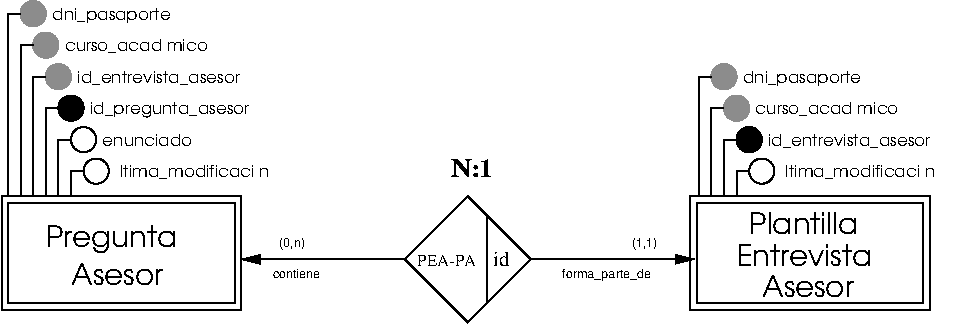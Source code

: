 #FIG 3.2  Produced by xfig version 3.2.5a
Portrait
Center
Metric
A4      
100.00
Single
-2
1200 2
0 32 #9c0000
0 33 #8c8c8c
0 34 #8c8c8c
0 35 #424242
0 36 #8c8c8c
0 37 #424242
0 38 #8c8c8c
0 39 #424242
0 40 #8c8c8c
0 41 #424242
0 42 #8c8c8c
0 43 #424242
0 44 #c2c2c2
0 45 #6e6e6e
0 46 #444444
0 47 #8e8f8e
0 48 #717171
0 49 #aeaeae
0 50 #333333
0 51 #949395
0 52 #747075
0 53 #555555
0 54 #b3b3b3
0 55 #c3c3c3
0 56 #6d6d6d
0 57 #454545
0 58 #8e8e8e
0 59 #e2e2ee
0 60 #94949a
0 61 #dbdbdb
0 62 #a1a1b7
0 63 #ededed
0 64 #e0e0e0
0 65 #86acff
0 66 #7070ff
0 67 #007000
0 68 #ffde00
0 69 #fed600
0 70 #389000
0 71 #d82010
0 72 #42c0e0
0 73 #003380
0 74 #087bd0
0 75 #c39100
0 76 #dead00
0 77 #943900
0 78 #deded6
0 79 #ef7b08
0 80 #ba0000
0 81 #085a00
0 82 #ad0808
0 83 #9a4500
0 84 #39a500
0 85 #fbc100
0 86 #ffc00c
0 87 #07399c
0 88 #5e575c
0 89 #840029
0 90 #414541
0 91 #c0c0c0
0 92 #c6b797
0 93 #eff8ff
0 94 #dccba6
0 95 #404040
0 96 #808080
0 97 #aaaaaa
0 98 #c7c3c7
0 99 #565151
0 100 #d7d7d7
0 101 #85807d
0 102 #d2d2d2
0 103 #3a3a3a
0 104 #4573aa
0 105 #7b79a5
0 106 #73758c
0 107 #f7f7f7
0 108 #635dce
0 109 #bebebe
0 110 #515151
0 111 #e7e3e7
0 112 #000049
0 113 #797979
0 114 #303430
0 115 #414141
0 116 #c7b696
0 117 #7c7c7c
0 118 #c9aaa1
0 119 #b6b6b6
0 120 #ac9478
0 121 #cccccc
0 122 #e7e7e7
0 123 #717571
0 124 #dd9d93
0 125 #f1ece0
0 126 #e2c8a8
0 127 #e1e1e1
0 128 #da7a1a
0 129 #f1e41a
0 130 #887dc2
0 131 #b0a193
0 132 #837cdd
0 133 #d6d6d6
0 134 #8c8ca5
0 135 #4a4a4a
0 136 #8c6b6b
0 137 #5a5a5a
0 138 #636363
0 139 #b79b73
0 140 #4193ff
0 141 #bf703b
0 142 #db7700
0 143 #dab800
0 144 #006400
0 145 #5a6b3b
0 146 #d3d3d3
0 147 #8e8ea4
0 148 #f3b95d
0 149 #89996b
0 150 #646464
0 151 #b7e6ff
0 152 #86c0ec
0 153 #bdbdbd
0 154 #d39552
0 155 #98d2fe
0 156 #8c9c6b
0 157 #f76b00
0 158 #5a6b39
0 159 #8c9c6b
0 160 #8c9c7b
0 161 #184a18
0 162 #adadad
0 163 #f7bd5a
0 164 #636b9c
0 165 #de0000
0 166 #adadad
0 167 #f7bd5a
0 168 #adadad
0 169 #f7bd5a
0 170 #636b9c
0 171 #526b29
0 172 #949494
0 173 #006300
0 174 #00634a
0 175 #7b844a
0 176 #e7bd7b
0 177 #a5b5c6
0 178 #6b6b94
0 179 #846b6b
0 180 #529c4a
0 181 #d6e7e7
0 182 #526363
0 183 #186b4a
0 184 #9ca5b5
0 185 #ff9400
0 186 #ff9400
0 187 #00634a
0 188 #7b844a
0 189 #63737b
0 190 #e7bd7b
0 191 #184a18
0 192 #f7bd5a
0 193 #000000
0 194 #f73829
0 195 #000000
0 196 #ffff52
0 197 #52794a
0 198 #639a5a
0 199 #c66142
0 200 #e76942
0 201 #ff7952
0 202 #dedede
0 203 #f3eed3
0 204 #f5ae5d
0 205 #95ce99
0 206 #b5157d
0 207 #eeeeee
0 208 #848484
0 209 #7b7b7b
0 210 #005a00
0 211 #e77373
0 212 #ffcb31
0 213 #29794a
0 214 #de2821
0 215 #2159c6
0 216 #f8f8f8
0 217 #e6e6e6
0 218 #21845a
6 1575 1800 8505 4095
6 3285 2925 6525 4095
2 1 0 1 0 7 50 -1 -1 0.000 0 0 -1 0 0 2
	 5040 3330 5040 3960
2 1 0 1 0 7 50 -1 -1 0.000 0 0 -1 1 0 2
	1 1 1.00 60.00 120.00
	 5355 3645 6525 3645
2 1 0 1 0 7 50 -1 -1 0.000 0 0 -1 0 1 2
	1 1 1.00 60.00 120.00
	 3285 3645 4455 3645
2 1 0 1 0 7 0 0 -1 0.000 0 0 -1 0 0 5
	 4905 3195 4455 3645 4905 4095 5355 3645 4905 3195
4 0 0 50 -1 0 10 0.0000 4 105 120 5085 3690 id\001
4 0 0 50 -1 16 6 0.0000 4 75 420 3510 3780 contiene\001
4 0 0 50 -1 16 6 0.0000 4 105 210 3555 3555 (0,n)\001
4 0 0 0 0 26 12 0.0000 4 135 345 4785 3060 N:1\001
4 0 0 50 -1 16 6 0.0000 4 90 750 5580 3780 forma_parte_de\001
4 0 0 50 -1 16 6 0.0000 4 105 210 6075 3555 (1,1)\001
4 0 0 50 -1 0 8 0.0000 4 90 495 4545 3690 PEA-PA\001
-6
6 1575 1800 3750 4005
6 1575 3195 3285 4005
2 2 0 1 0 7 0 0 -1 0.000 0 0 -1 0 0 5
	 1575 3195 3285 3195 3285 4005 1575 4005 1575 3195
-6
6 1620 3240 3240 3960
2 2 0 1 0 7 0 0 -1 0.000 0 0 -1 0 0 5
	 1620 3240 3240 3240 3240 3960 1620 3960 1620 3240
-6
1 3 0 1 0 -1 50 -1 -1 0.000 1 0.0000 2250 3015 90 90 2250 3015 2340 3015
1 3 0 1 -1 -1 50 -1 -1 0.000 1 0.0000 2160 2790 90 90 2160 2790 2250 2790
1 3 0 1 0 -1 50 -1 20 0.000 1 0.0000 2070 2565 90 90 2070 2565 2160 2565
1 3 0 1 33 33 50 -1 20 0.000 1 0.0000 1980 2340 90 90 1980 2340 1980 2430
1 3 0 1 33 33 50 -1 20 0.000 1 0.0000 1800 1890 90 90 1800 1890 1800 1980
1 3 0 1 33 33 50 -1 20 0.000 1 0.0000 1890 2115 90 90 1890 2115 1980 2115
2 1 0 1 0 7 50 -1 -1 0.000 0 0 7 0 0 3
	 2070 3195 2070 3015 2160 3015
2 1 0 1 0 7 50 -1 -1 0.000 0 0 -1 0 0 3
	 2070 2790 1980 2790 1980 3195
2 1 0 1 0 7 50 -1 -1 0.000 0 0 -1 0 0 3
	 1890 3195 1890 2565 1980 2565
2 1 0 1 0 7 50 -1 -1 0.000 0 0 7 0 0 3
	 1800 3195 1800 2340 1890 2340
2 1 0 1 0 7 50 -1 -1 0.000 0 0 -1 0 0 3
	 1710 3195 1710 2115 1800 2115
2 1 0 1 0 7 50 -1 -1 0.000 0 0 7 0 0 3
	 1620 3195 1620 1890 1710 1890
4 0 0 50 -1 4 14 0.0000 4 225 1080 1890 3555 Pregunta\001
4 0 0 50 -1 4 14 0.0000 4 180 750 2070 3825 Asesor\001
4 0 0 50 -1 4 8 0.0000 4 120 1365 2385 3060 \372ltima_modificaci\363n\001
4 0 0 50 -1 4 8 0.0000 4 105 750 2295 2835 enunciado\001
4 0 0 50 -1 4 8 0.0000 4 120 1365 2115 2385 id_entrevista_asesor\001
4 0 0 50 -1 4 8 0.0000 4 135 1335 2205 2610 id_pregunta_asesor\001
4 0 0 50 -1 4 8 0.0000 4 135 975 1935 1935 dni_pasaporte\001
4 0 0 50 -1 4 8 0.0000 4 120 1230 2025 2160 curso_acad\351mico\001
-6
6 6495 2250 8505 4005
6 6495 3195 8205 4005
2 2 0 1 0 7 0 0 -1 0.000 0 0 -1 0 0 5
	 6495 3195 8205 3195 8205 4005 6495 4005 6495 3195
-6
6 6540 3240 8160 3960
2 2 0 1 0 7 0 0 -1 0.000 0 0 -1 0 0 5
	 6540 3240 8160 3240 8160 3960 6540 3960 6540 3240
-6
1 3 0 1 33 33 50 -1 20 0.000 1 0.0000 6735 2340 90 90 6735 2340 6825 2340
1 3 0 1 33 33 50 -1 20 0.000 1 0.0000 6825 2565 90 90 6825 2565 6915 2565
1 3 0 1 0 -1 50 -1 20 0.000 1 0.0000 6915 2790 90 90 6915 2790 7005 2790
1 3 0 1 0 -1 50 -1 -1 0.000 1 0.0000 7005 3015 90 90 7005 3015 7095 3015
2 1 0 1 0 7 50 -1 -1 0.000 0 0 7 0 0 3
	 6555 3195 6555 2340 6645 2340
2 1 0 1 0 7 50 -1 -1 0.000 0 0 7 0 0 3
	 6645 3195 6645 2565 6735 2565
2 1 0 1 0 7 50 -1 -1 0.000 0 0 7 0 0 3
	 6735 3195 6735 2790 6825 2790
2 1 0 1 0 7 50 -1 -1 0.000 0 0 7 0 0 3
	 6825 3195 6825 3015 6915 3015
4 0 0 50 -1 4 14 0.0000 4 180 885 6915 3465 Plantilla\001
4 0 0 50 -1 4 14 0.0000 4 180 1095 6825 3690 Entrevista\001
4 0 0 50 -1 4 14 0.0000 4 180 750 7005 3915 Asesor\001
4 0 0 50 -1 4 8 0.0000 4 120 1230 6960 2610 curso_acad\351mico\001
4 0 0 50 -1 4 8 0.0000 4 135 975 6870 2385 dni_pasaporte\001
4 0 0 50 -1 4 8 0.0000 4 120 1365 7050 2835 id_entrevista_asesor\001
4 0 0 50 -1 4 8 0.0000 4 120 1365 7140 3060 \372ltima_modificaci\363n\001
-6
-6
